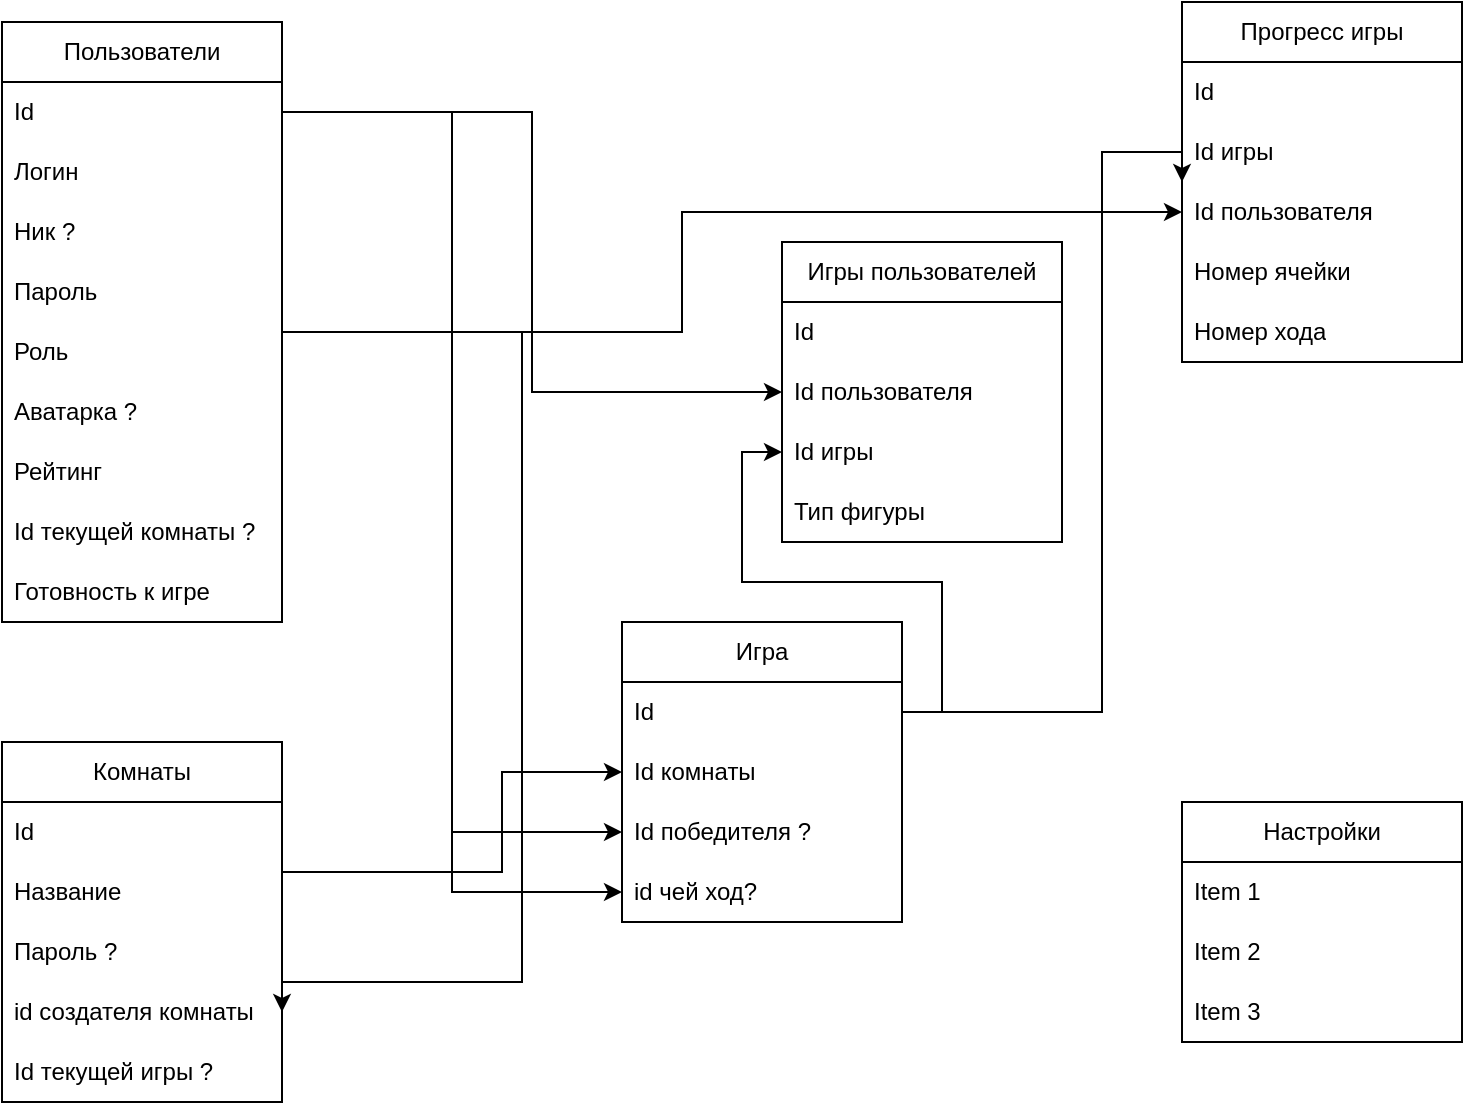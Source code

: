 <mxfile version="24.4.13" type="device">
  <diagram name="Страница 1" id="2HyB5bWjMKJTuaFdDU-k">
    <mxGraphModel dx="906" dy="647" grid="1" gridSize="10" guides="1" tooltips="1" connect="1" arrows="1" fold="1" page="1" pageScale="1" pageWidth="827" pageHeight="1169" math="0" shadow="0">
      <root>
        <mxCell id="0" />
        <mxCell id="1" parent="0" />
        <mxCell id="Yr09q9JLZYFVFXo1cezQ-2" value="Пользователи" style="swimlane;fontStyle=0;childLayout=stackLayout;horizontal=1;startSize=30;horizontalStack=0;resizeParent=1;resizeParentMax=0;resizeLast=0;collapsible=1;marginBottom=0;whiteSpace=wrap;html=1;" parent="1" vertex="1">
          <mxGeometry x="50" y="50" width="140" height="300" as="geometry" />
        </mxCell>
        <mxCell id="Yr09q9JLZYFVFXo1cezQ-3" value="Id" style="text;strokeColor=none;fillColor=none;align=left;verticalAlign=middle;spacingLeft=4;spacingRight=4;overflow=hidden;points=[[0,0.5],[1,0.5]];portConstraint=eastwest;rotatable=0;whiteSpace=wrap;html=1;" parent="Yr09q9JLZYFVFXo1cezQ-2" vertex="1">
          <mxGeometry y="30" width="140" height="30" as="geometry" />
        </mxCell>
        <mxCell id="Yr09q9JLZYFVFXo1cezQ-4" value="Логин" style="text;strokeColor=none;fillColor=none;align=left;verticalAlign=middle;spacingLeft=4;spacingRight=4;overflow=hidden;points=[[0,0.5],[1,0.5]];portConstraint=eastwest;rotatable=0;whiteSpace=wrap;html=1;" parent="Yr09q9JLZYFVFXo1cezQ-2" vertex="1">
          <mxGeometry y="60" width="140" height="30" as="geometry" />
        </mxCell>
        <mxCell id="Yr09q9JLZYFVFXo1cezQ-9" value="Ник ?" style="text;strokeColor=none;fillColor=none;align=left;verticalAlign=middle;spacingLeft=4;spacingRight=4;overflow=hidden;points=[[0,0.5],[1,0.5]];portConstraint=eastwest;rotatable=0;whiteSpace=wrap;html=1;" parent="Yr09q9JLZYFVFXo1cezQ-2" vertex="1">
          <mxGeometry y="90" width="140" height="30" as="geometry" />
        </mxCell>
        <mxCell id="Yr09q9JLZYFVFXo1cezQ-5" value="Пароль" style="text;strokeColor=none;fillColor=none;align=left;verticalAlign=middle;spacingLeft=4;spacingRight=4;overflow=hidden;points=[[0,0.5],[1,0.5]];portConstraint=eastwest;rotatable=0;whiteSpace=wrap;html=1;" parent="Yr09q9JLZYFVFXo1cezQ-2" vertex="1">
          <mxGeometry y="120" width="140" height="30" as="geometry" />
        </mxCell>
        <mxCell id="Yr09q9JLZYFVFXo1cezQ-7" value="Роль" style="text;strokeColor=none;fillColor=none;align=left;verticalAlign=middle;spacingLeft=4;spacingRight=4;overflow=hidden;points=[[0,0.5],[1,0.5]];portConstraint=eastwest;rotatable=0;whiteSpace=wrap;html=1;" parent="Yr09q9JLZYFVFXo1cezQ-2" vertex="1">
          <mxGeometry y="150" width="140" height="30" as="geometry" />
        </mxCell>
        <mxCell id="Yr09q9JLZYFVFXo1cezQ-8" value="Аватарка ?" style="text;strokeColor=none;fillColor=none;align=left;verticalAlign=middle;spacingLeft=4;spacingRight=4;overflow=hidden;points=[[0,0.5],[1,0.5]];portConstraint=eastwest;rotatable=0;whiteSpace=wrap;html=1;" parent="Yr09q9JLZYFVFXo1cezQ-2" vertex="1">
          <mxGeometry y="180" width="140" height="30" as="geometry" />
        </mxCell>
        <mxCell id="83xq-dsGgbjbV9ssaVWZ-8" value="Рейтинг" style="text;strokeColor=none;fillColor=none;align=left;verticalAlign=middle;spacingLeft=4;spacingRight=4;overflow=hidden;points=[[0,0.5],[1,0.5]];portConstraint=eastwest;rotatable=0;whiteSpace=wrap;html=1;" parent="Yr09q9JLZYFVFXo1cezQ-2" vertex="1">
          <mxGeometry y="210" width="140" height="30" as="geometry" />
        </mxCell>
        <mxCell id="83xq-dsGgbjbV9ssaVWZ-3" value="Id текущей комнаты ?" style="text;strokeColor=none;fillColor=none;align=left;verticalAlign=middle;spacingLeft=4;spacingRight=4;overflow=hidden;points=[[0,0.5],[1,0.5]];portConstraint=eastwest;rotatable=0;whiteSpace=wrap;html=1;" parent="Yr09q9JLZYFVFXo1cezQ-2" vertex="1">
          <mxGeometry y="240" width="140" height="30" as="geometry" />
        </mxCell>
        <mxCell id="Yr09q9JLZYFVFXo1cezQ-10" value="Готовность к игре" style="text;strokeColor=none;fillColor=none;align=left;verticalAlign=middle;spacingLeft=4;spacingRight=4;overflow=hidden;points=[[0,0.5],[1,0.5]];portConstraint=eastwest;rotatable=0;whiteSpace=wrap;html=1;" parent="Yr09q9JLZYFVFXo1cezQ-2" vertex="1">
          <mxGeometry y="270" width="140" height="30" as="geometry" />
        </mxCell>
        <mxCell id="Yr09q9JLZYFVFXo1cezQ-12" value="Комнаты" style="swimlane;fontStyle=0;childLayout=stackLayout;horizontal=1;startSize=30;horizontalStack=0;resizeParent=1;resizeParentMax=0;resizeLast=0;collapsible=1;marginBottom=0;whiteSpace=wrap;html=1;" parent="1" vertex="1">
          <mxGeometry x="50" y="410" width="140" height="180" as="geometry" />
        </mxCell>
        <mxCell id="Yr09q9JLZYFVFXo1cezQ-13" value="Id" style="text;strokeColor=none;fillColor=none;align=left;verticalAlign=middle;spacingLeft=4;spacingRight=4;overflow=hidden;points=[[0,0.5],[1,0.5]];portConstraint=eastwest;rotatable=0;whiteSpace=wrap;html=1;" parent="Yr09q9JLZYFVFXo1cezQ-12" vertex="1">
          <mxGeometry y="30" width="140" height="30" as="geometry" />
        </mxCell>
        <mxCell id="Yr09q9JLZYFVFXo1cezQ-14" value="Название" style="text;strokeColor=none;fillColor=none;align=left;verticalAlign=middle;spacingLeft=4;spacingRight=4;overflow=hidden;points=[[0,0.5],[1,0.5]];portConstraint=eastwest;rotatable=0;whiteSpace=wrap;html=1;" parent="Yr09q9JLZYFVFXo1cezQ-12" vertex="1">
          <mxGeometry y="60" width="140" height="30" as="geometry" />
        </mxCell>
        <mxCell id="Yr09q9JLZYFVFXo1cezQ-15" value="Пароль ?" style="text;strokeColor=none;fillColor=none;align=left;verticalAlign=middle;spacingLeft=4;spacingRight=4;overflow=hidden;points=[[0,0.5],[1,0.5]];portConstraint=eastwest;rotatable=0;whiteSpace=wrap;html=1;" parent="Yr09q9JLZYFVFXo1cezQ-12" vertex="1">
          <mxGeometry y="90" width="140" height="30" as="geometry" />
        </mxCell>
        <mxCell id="83xq-dsGgbjbV9ssaVWZ-1" value="id создателя комнаты" style="text;strokeColor=none;fillColor=none;align=left;verticalAlign=middle;spacingLeft=4;spacingRight=4;overflow=hidden;points=[[0,0.5],[1,0.5]];portConstraint=eastwest;rotatable=0;whiteSpace=wrap;html=1;" parent="Yr09q9JLZYFVFXo1cezQ-12" vertex="1">
          <mxGeometry y="120" width="140" height="30" as="geometry" />
        </mxCell>
        <mxCell id="VmywhwcNYUhJlPumCHBj-1" value="Id текущей игры ?" style="text;strokeColor=none;fillColor=none;align=left;verticalAlign=middle;spacingLeft=4;spacingRight=4;overflow=hidden;points=[[0,0.5],[1,0.5]];portConstraint=eastwest;rotatable=0;whiteSpace=wrap;html=1;" parent="Yr09q9JLZYFVFXo1cezQ-12" vertex="1">
          <mxGeometry y="150" width="140" height="30" as="geometry" />
        </mxCell>
        <mxCell id="Yr09q9JLZYFVFXo1cezQ-16" value="Игра" style="swimlane;fontStyle=0;childLayout=stackLayout;horizontal=1;startSize=30;horizontalStack=0;resizeParent=1;resizeParentMax=0;resizeLast=0;collapsible=1;marginBottom=0;whiteSpace=wrap;html=1;" parent="1" vertex="1">
          <mxGeometry x="360" y="350" width="140" height="150" as="geometry" />
        </mxCell>
        <mxCell id="Yr09q9JLZYFVFXo1cezQ-17" value="Id" style="text;strokeColor=none;fillColor=none;align=left;verticalAlign=middle;spacingLeft=4;spacingRight=4;overflow=hidden;points=[[0,0.5],[1,0.5]];portConstraint=eastwest;rotatable=0;whiteSpace=wrap;html=1;" parent="Yr09q9JLZYFVFXo1cezQ-16" vertex="1">
          <mxGeometry y="30" width="140" height="30" as="geometry" />
        </mxCell>
        <mxCell id="Yr09q9JLZYFVFXo1cezQ-18" value="Id комнаты" style="text;strokeColor=none;fillColor=none;align=left;verticalAlign=middle;spacingLeft=4;spacingRight=4;overflow=hidden;points=[[0,0.5],[1,0.5]];portConstraint=eastwest;rotatable=0;whiteSpace=wrap;html=1;" parent="Yr09q9JLZYFVFXo1cezQ-16" vertex="1">
          <mxGeometry y="60" width="140" height="30" as="geometry" />
        </mxCell>
        <mxCell id="Yr09q9JLZYFVFXo1cezQ-19" value="Id победителя ?" style="text;strokeColor=none;fillColor=none;align=left;verticalAlign=middle;spacingLeft=4;spacingRight=4;overflow=hidden;points=[[0,0.5],[1,0.5]];portConstraint=eastwest;rotatable=0;whiteSpace=wrap;html=1;" parent="Yr09q9JLZYFVFXo1cezQ-16" vertex="1">
          <mxGeometry y="90" width="140" height="30" as="geometry" />
        </mxCell>
        <mxCell id="Yr09q9JLZYFVFXo1cezQ-20" value="id&lt;span style=&quot;background-color: initial;&quot;&gt;&amp;nbsp;чей ход?&lt;/span&gt;" style="text;strokeColor=none;fillColor=none;align=left;verticalAlign=middle;spacingLeft=4;spacingRight=4;overflow=hidden;points=[[0,0.5],[1,0.5]];portConstraint=eastwest;rotatable=0;whiteSpace=wrap;html=1;" parent="Yr09q9JLZYFVFXo1cezQ-16" vertex="1">
          <mxGeometry y="120" width="140" height="30" as="geometry" />
        </mxCell>
        <mxCell id="Yr09q9JLZYFVFXo1cezQ-22" value="Игры пользователей" style="swimlane;fontStyle=0;childLayout=stackLayout;horizontal=1;startSize=30;horizontalStack=0;resizeParent=1;resizeParentMax=0;resizeLast=0;collapsible=1;marginBottom=0;whiteSpace=wrap;html=1;" parent="1" vertex="1">
          <mxGeometry x="440" y="160" width="140" height="150" as="geometry" />
        </mxCell>
        <mxCell id="DETZDca7n7n87z2UQTRc-2" value="Id" style="text;strokeColor=none;fillColor=none;align=left;verticalAlign=middle;spacingLeft=4;spacingRight=4;overflow=hidden;points=[[0,0.5],[1,0.5]];portConstraint=eastwest;rotatable=0;whiteSpace=wrap;html=1;" parent="Yr09q9JLZYFVFXo1cezQ-22" vertex="1">
          <mxGeometry y="30" width="140" height="30" as="geometry" />
        </mxCell>
        <mxCell id="Yr09q9JLZYFVFXo1cezQ-23" value="Id пользователя" style="text;strokeColor=none;fillColor=none;align=left;verticalAlign=middle;spacingLeft=4;spacingRight=4;overflow=hidden;points=[[0,0.5],[1,0.5]];portConstraint=eastwest;rotatable=0;whiteSpace=wrap;html=1;" parent="Yr09q9JLZYFVFXo1cezQ-22" vertex="1">
          <mxGeometry y="60" width="140" height="30" as="geometry" />
        </mxCell>
        <mxCell id="Yr09q9JLZYFVFXo1cezQ-24" value="Id игры" style="text;strokeColor=none;fillColor=none;align=left;verticalAlign=middle;spacingLeft=4;spacingRight=4;overflow=hidden;points=[[0,0.5],[1,0.5]];portConstraint=eastwest;rotatable=0;whiteSpace=wrap;html=1;" parent="Yr09q9JLZYFVFXo1cezQ-22" vertex="1">
          <mxGeometry y="90" width="140" height="30" as="geometry" />
        </mxCell>
        <mxCell id="Yr09q9JLZYFVFXo1cezQ-25" value="Тип фигуры" style="text;strokeColor=none;fillColor=none;align=left;verticalAlign=middle;spacingLeft=4;spacingRight=4;overflow=hidden;points=[[0,0.5],[1,0.5]];portConstraint=eastwest;rotatable=0;whiteSpace=wrap;html=1;" parent="Yr09q9JLZYFVFXo1cezQ-22" vertex="1">
          <mxGeometry y="120" width="140" height="30" as="geometry" />
        </mxCell>
        <mxCell id="Yr09q9JLZYFVFXo1cezQ-27" style="edgeStyle=orthogonalEdgeStyle;rounded=0;orthogonalLoop=1;jettySize=auto;html=1;exitX=1;exitY=0.5;exitDx=0;exitDy=0;entryX=0;entryY=0.5;entryDx=0;entryDy=0;" parent="1" source="Yr09q9JLZYFVFXo1cezQ-3" target="Yr09q9JLZYFVFXo1cezQ-23" edge="1">
          <mxGeometry relative="1" as="geometry" />
        </mxCell>
        <mxCell id="Yr09q9JLZYFVFXo1cezQ-28" style="edgeStyle=orthogonalEdgeStyle;rounded=0;orthogonalLoop=1;jettySize=auto;html=1;exitX=1;exitY=0.5;exitDx=0;exitDy=0;entryX=0;entryY=0.5;entryDx=0;entryDy=0;" parent="1" source="Yr09q9JLZYFVFXo1cezQ-3" target="Yr09q9JLZYFVFXo1cezQ-19" edge="1">
          <mxGeometry relative="1" as="geometry" />
        </mxCell>
        <mxCell id="Yr09q9JLZYFVFXo1cezQ-29" style="edgeStyle=orthogonalEdgeStyle;rounded=0;orthogonalLoop=1;jettySize=auto;html=1;exitX=1;exitY=0.5;exitDx=0;exitDy=0;entryX=0;entryY=0.5;entryDx=0;entryDy=0;" parent="1" source="Yr09q9JLZYFVFXo1cezQ-3" target="Yr09q9JLZYFVFXo1cezQ-20" edge="1">
          <mxGeometry relative="1" as="geometry" />
        </mxCell>
        <mxCell id="Yr09q9JLZYFVFXo1cezQ-30" style="edgeStyle=orthogonalEdgeStyle;rounded=0;orthogonalLoop=1;jettySize=auto;html=1;exitX=1;exitY=0.5;exitDx=0;exitDy=0;entryX=0;entryY=0.5;entryDx=0;entryDy=0;" parent="1" source="Yr09q9JLZYFVFXo1cezQ-13" target="Yr09q9JLZYFVFXo1cezQ-18" edge="1">
          <mxGeometry relative="1" as="geometry">
            <Array as="points">
              <mxPoint x="300" y="475" />
              <mxPoint x="300" y="425" />
            </Array>
          </mxGeometry>
        </mxCell>
        <mxCell id="Yr09q9JLZYFVFXo1cezQ-31" style="edgeStyle=orthogonalEdgeStyle;rounded=0;orthogonalLoop=1;jettySize=auto;html=1;exitX=1;exitY=0.5;exitDx=0;exitDy=0;entryX=0;entryY=0.5;entryDx=0;entryDy=0;" parent="1" source="Yr09q9JLZYFVFXo1cezQ-17" target="Yr09q9JLZYFVFXo1cezQ-24" edge="1">
          <mxGeometry relative="1" as="geometry" />
        </mxCell>
        <mxCell id="Yr09q9JLZYFVFXo1cezQ-32" value="Прогресс игры" style="swimlane;fontStyle=0;childLayout=stackLayout;horizontal=1;startSize=30;horizontalStack=0;resizeParent=1;resizeParentMax=0;resizeLast=0;collapsible=1;marginBottom=0;whiteSpace=wrap;html=1;" parent="1" vertex="1">
          <mxGeometry x="640" y="40" width="140" height="180" as="geometry" />
        </mxCell>
        <mxCell id="Yr09q9JLZYFVFXo1cezQ-33" value="Id" style="text;strokeColor=none;fillColor=none;align=left;verticalAlign=middle;spacingLeft=4;spacingRight=4;overflow=hidden;points=[[0,0.5],[1,0.5]];portConstraint=eastwest;rotatable=0;whiteSpace=wrap;html=1;" parent="Yr09q9JLZYFVFXo1cezQ-32" vertex="1">
          <mxGeometry y="30" width="140" height="30" as="geometry" />
        </mxCell>
        <mxCell id="Yr09q9JLZYFVFXo1cezQ-34" value="Id игры" style="text;strokeColor=none;fillColor=none;align=left;verticalAlign=middle;spacingLeft=4;spacingRight=4;overflow=hidden;points=[[0,0.5],[1,0.5]];portConstraint=eastwest;rotatable=0;whiteSpace=wrap;html=1;" parent="Yr09q9JLZYFVFXo1cezQ-32" vertex="1">
          <mxGeometry y="60" width="140" height="30" as="geometry" />
        </mxCell>
        <mxCell id="Yr09q9JLZYFVFXo1cezQ-35" value="Id пользователя" style="text;strokeColor=none;fillColor=none;align=left;verticalAlign=middle;spacingLeft=4;spacingRight=4;overflow=hidden;points=[[0,0.5],[1,0.5]];portConstraint=eastwest;rotatable=0;whiteSpace=wrap;html=1;" parent="Yr09q9JLZYFVFXo1cezQ-32" vertex="1">
          <mxGeometry y="90" width="140" height="30" as="geometry" />
        </mxCell>
        <mxCell id="Yr09q9JLZYFVFXo1cezQ-36" value="Номер ячейки" style="text;strokeColor=none;fillColor=none;align=left;verticalAlign=middle;spacingLeft=4;spacingRight=4;overflow=hidden;points=[[0,0.5],[1,0.5]];portConstraint=eastwest;rotatable=0;whiteSpace=wrap;html=1;" parent="Yr09q9JLZYFVFXo1cezQ-32" vertex="1">
          <mxGeometry y="120" width="140" height="30" as="geometry" />
        </mxCell>
        <mxCell id="DETZDca7n7n87z2UQTRc-1" value="Номер хода" style="text;strokeColor=none;fillColor=none;align=left;verticalAlign=middle;spacingLeft=4;spacingRight=4;overflow=hidden;points=[[0,0.5],[1,0.5]];portConstraint=eastwest;rotatable=0;whiteSpace=wrap;html=1;" parent="Yr09q9JLZYFVFXo1cezQ-32" vertex="1">
          <mxGeometry y="150" width="140" height="30" as="geometry" />
        </mxCell>
        <mxCell id="Yr09q9JLZYFVFXo1cezQ-37" style="edgeStyle=orthogonalEdgeStyle;rounded=0;orthogonalLoop=1;jettySize=auto;html=1;exitX=1;exitY=0.5;exitDx=0;exitDy=0;entryX=0;entryY=0.5;entryDx=0;entryDy=0;" parent="1" source="Yr09q9JLZYFVFXo1cezQ-3" target="Yr09q9JLZYFVFXo1cezQ-35" edge="1">
          <mxGeometry relative="1" as="geometry">
            <Array as="points">
              <mxPoint x="390" y="205" />
              <mxPoint x="390" y="145" />
            </Array>
          </mxGeometry>
        </mxCell>
        <mxCell id="Yr09q9JLZYFVFXo1cezQ-38" style="edgeStyle=orthogonalEdgeStyle;rounded=0;orthogonalLoop=1;jettySize=auto;html=1;exitX=1;exitY=0.5;exitDx=0;exitDy=0;entryX=0;entryY=0.5;entryDx=0;entryDy=0;" parent="1" source="Yr09q9JLZYFVFXo1cezQ-17" target="Yr09q9JLZYFVFXo1cezQ-32" edge="1">
          <mxGeometry relative="1" as="geometry">
            <Array as="points">
              <mxPoint x="600" y="395" />
              <mxPoint x="600" y="115" />
            </Array>
          </mxGeometry>
        </mxCell>
        <mxCell id="Yr09q9JLZYFVFXo1cezQ-39" value="Настройки" style="swimlane;fontStyle=0;childLayout=stackLayout;horizontal=1;startSize=30;horizontalStack=0;resizeParent=1;resizeParentMax=0;resizeLast=0;collapsible=1;marginBottom=0;whiteSpace=wrap;html=1;" parent="1" vertex="1">
          <mxGeometry x="640" y="440" width="140" height="120" as="geometry" />
        </mxCell>
        <mxCell id="Yr09q9JLZYFVFXo1cezQ-40" value="Item 1" style="text;strokeColor=none;fillColor=none;align=left;verticalAlign=middle;spacingLeft=4;spacingRight=4;overflow=hidden;points=[[0,0.5],[1,0.5]];portConstraint=eastwest;rotatable=0;whiteSpace=wrap;html=1;" parent="Yr09q9JLZYFVFXo1cezQ-39" vertex="1">
          <mxGeometry y="30" width="140" height="30" as="geometry" />
        </mxCell>
        <mxCell id="Yr09q9JLZYFVFXo1cezQ-41" value="Item 2" style="text;strokeColor=none;fillColor=none;align=left;verticalAlign=middle;spacingLeft=4;spacingRight=4;overflow=hidden;points=[[0,0.5],[1,0.5]];portConstraint=eastwest;rotatable=0;whiteSpace=wrap;html=1;" parent="Yr09q9JLZYFVFXo1cezQ-39" vertex="1">
          <mxGeometry y="60" width="140" height="30" as="geometry" />
        </mxCell>
        <mxCell id="Yr09q9JLZYFVFXo1cezQ-42" value="Item 3" style="text;strokeColor=none;fillColor=none;align=left;verticalAlign=middle;spacingLeft=4;spacingRight=4;overflow=hidden;points=[[0,0.5],[1,0.5]];portConstraint=eastwest;rotatable=0;whiteSpace=wrap;html=1;" parent="Yr09q9JLZYFVFXo1cezQ-39" vertex="1">
          <mxGeometry y="90" width="140" height="30" as="geometry" />
        </mxCell>
        <mxCell id="83xq-dsGgbjbV9ssaVWZ-2" style="edgeStyle=orthogonalEdgeStyle;rounded=0;orthogonalLoop=1;jettySize=auto;html=1;exitX=1;exitY=0.5;exitDx=0;exitDy=0;entryX=1;entryY=0.5;entryDx=0;entryDy=0;" parent="1" source="Yr09q9JLZYFVFXo1cezQ-3" target="83xq-dsGgbjbV9ssaVWZ-1" edge="1">
          <mxGeometry relative="1" as="geometry">
            <Array as="points">
              <mxPoint x="190" y="205" />
              <mxPoint x="310" y="205" />
              <mxPoint x="310" y="530" />
              <mxPoint x="190" y="530" />
            </Array>
          </mxGeometry>
        </mxCell>
      </root>
    </mxGraphModel>
  </diagram>
</mxfile>
